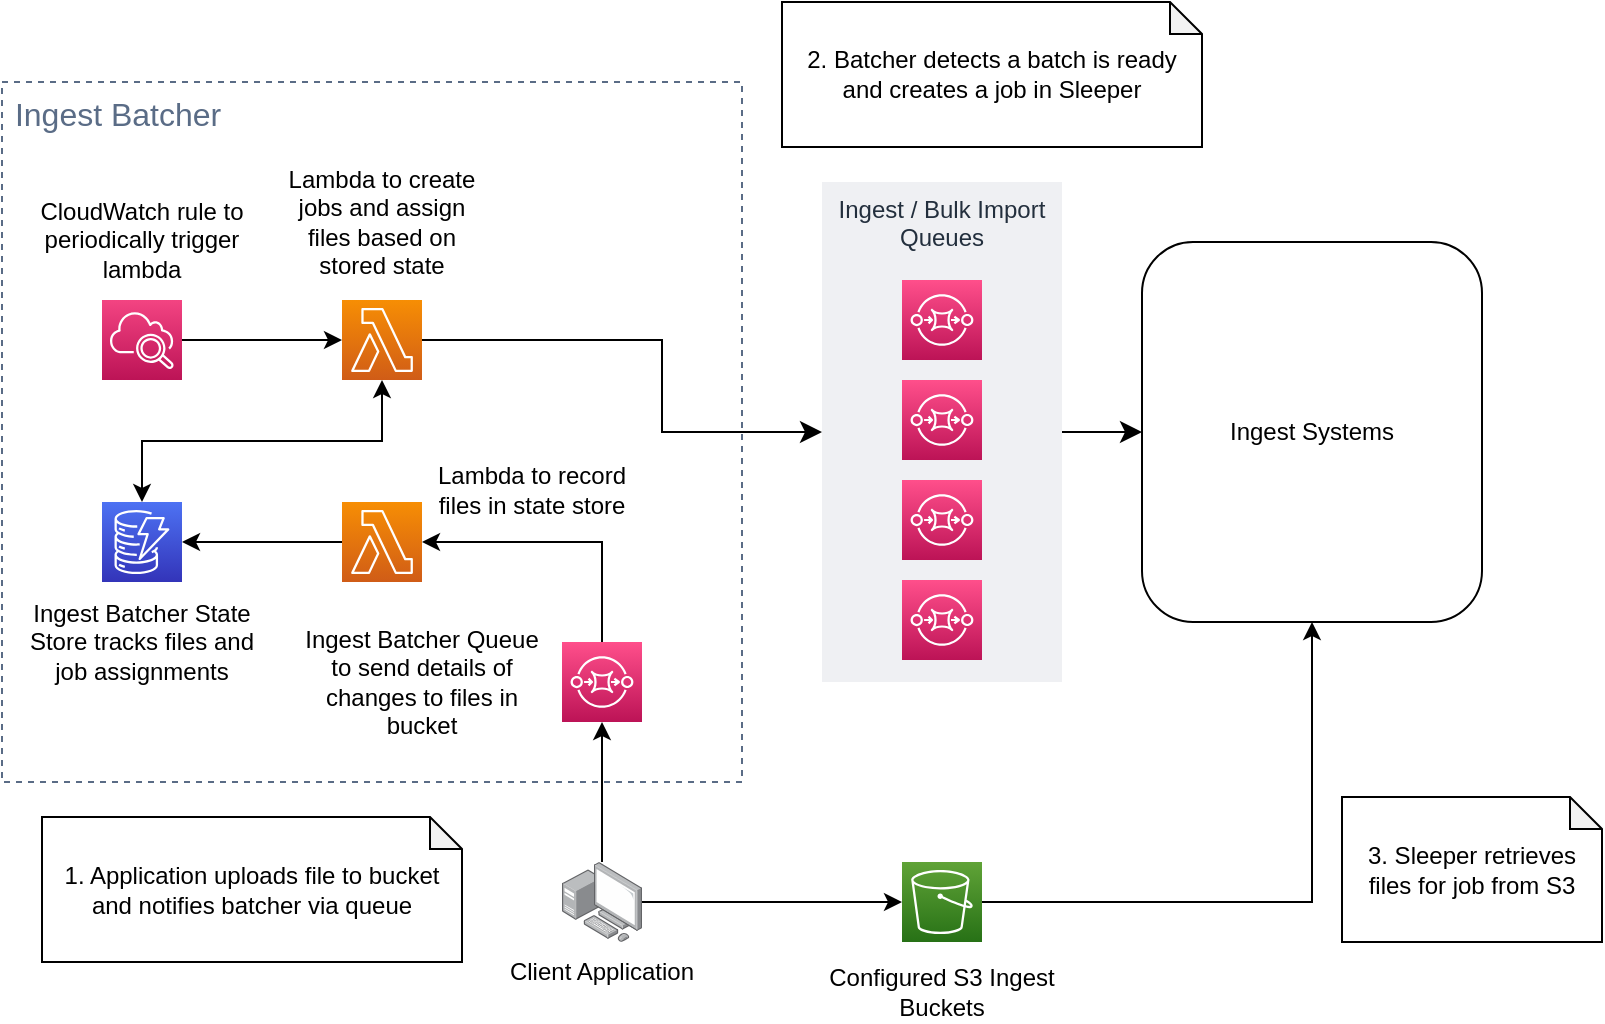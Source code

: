 <mxfile version="21.2.8" type="device">
  <diagram name="Page-1" id="bR9HOR6jf02DX5lBVoME">
    <mxGraphModel dx="1536" dy="861" grid="1" gridSize="10" guides="1" tooltips="1" connect="1" arrows="1" fold="1" page="1" pageScale="1" pageWidth="1169" pageHeight="827" math="0" shadow="0">
      <root>
        <mxCell id="0" />
        <mxCell id="1" parent="0" />
        <mxCell id="8lTLG8cXME6h-0I4ITZz-15" style="edgeStyle=none;curved=1;rounded=0;orthogonalLoop=1;jettySize=auto;html=1;fontSize=12;startSize=8;endSize=8;" edge="1" parent="1" source="8lTLG8cXME6h-0I4ITZz-12" target="IyrwF_sSJSI5K8-rsG6f-26">
          <mxGeometry relative="1" as="geometry" />
        </mxCell>
        <mxCell id="8lTLG8cXME6h-0I4ITZz-12" value="Ingest / Bulk Import Queues" style="fillColor=#EFF0F3;strokeColor=none;dashed=0;verticalAlign=top;fontStyle=0;fontColor=#232F3D;whiteSpace=wrap;html=1;fontSize=12;" vertex="1" parent="1">
          <mxGeometry x="600" y="270" width="120" height="250" as="geometry" />
        </mxCell>
        <mxCell id="8lTLG8cXME6h-0I4ITZz-7" value="&amp;nbsp;Ingest Batcher" style="fillColor=none;strokeColor=#5A6C86;dashed=1;verticalAlign=top;fontStyle=0;fontColor=#5A6C86;whiteSpace=wrap;html=1;fontSize=16;align=left;" vertex="1" parent="1">
          <mxGeometry x="190" y="220" width="370" height="350" as="geometry" />
        </mxCell>
        <mxCell id="8lTLG8cXME6h-0I4ITZz-19" style="edgeStyle=orthogonalEdgeStyle;rounded=0;orthogonalLoop=1;jettySize=auto;html=1;fontSize=12;startSize=8;endSize=8;" edge="1" parent="1" source="IyrwF_sSJSI5K8-rsG6f-1" target="8lTLG8cXME6h-0I4ITZz-12">
          <mxGeometry relative="1" as="geometry">
            <Array as="points">
              <mxPoint x="520" y="349" />
              <mxPoint x="520" y="395" />
            </Array>
          </mxGeometry>
        </mxCell>
        <mxCell id="IyrwF_sSJSI5K8-rsG6f-1" value="" style="sketch=0;points=[[0,0,0],[0.25,0,0],[0.5,0,0],[0.75,0,0],[1,0,0],[0,1,0],[0.25,1,0],[0.5,1,0],[0.75,1,0],[1,1,0],[0,0.25,0],[0,0.5,0],[0,0.75,0],[1,0.25,0],[1,0.5,0],[1,0.75,0]];outlineConnect=0;fontColor=#232F3E;gradientColor=#F78E04;gradientDirection=north;fillColor=#D05C17;strokeColor=#ffffff;dashed=0;verticalLabelPosition=bottom;verticalAlign=top;align=center;html=1;fontSize=12;fontStyle=0;aspect=fixed;shape=mxgraph.aws4.resourceIcon;resIcon=mxgraph.aws4.lambda;" parent="1" vertex="1">
          <mxGeometry x="360" y="329" width="40" height="40" as="geometry" />
        </mxCell>
        <mxCell id="IyrwF_sSJSI5K8-rsG6f-2" value="" style="sketch=0;points=[[0,0,0],[0.25,0,0],[0.5,0,0],[0.75,0,0],[1,0,0],[0,1,0],[0.25,1,0],[0.5,1,0],[0.75,1,0],[1,1,0],[0,0.25,0],[0,0.5,0],[0,0.75,0],[1,0.25,0],[1,0.5,0],[1,0.75,0]];outlineConnect=0;fontColor=#232F3E;gradientColor=#FF4F8B;gradientDirection=north;fillColor=#BC1356;strokeColor=#ffffff;dashed=0;verticalLabelPosition=bottom;verticalAlign=top;align=center;html=1;fontSize=12;fontStyle=0;aspect=fixed;shape=mxgraph.aws4.resourceIcon;resIcon=mxgraph.aws4.sqs;" parent="1" vertex="1">
          <mxGeometry x="470" y="500" width="40" height="40" as="geometry" />
        </mxCell>
        <mxCell id="IyrwF_sSJSI5K8-rsG6f-4" value="" style="sketch=0;points=[[0,0,0],[0.25,0,0],[0.5,0,0],[0.75,0,0],[1,0,0],[0,1,0],[0.25,1,0],[0.5,1,0],[0.75,1,0],[1,1,0],[0,0.25,0],[0,0.5,0],[0,0.75,0],[1,0.25,0],[1,0.5,0],[1,0.75,0]];outlineConnect=0;fontColor=#232F3E;gradientColor=#4D72F3;gradientDirection=north;fillColor=#3334B9;strokeColor=#ffffff;dashed=0;verticalLabelPosition=bottom;verticalAlign=top;align=center;html=1;fontSize=12;fontStyle=0;aspect=fixed;shape=mxgraph.aws4.resourceIcon;resIcon=mxgraph.aws4.dynamodb;" parent="1" vertex="1">
          <mxGeometry x="240" y="430" width="40" height="40" as="geometry" />
        </mxCell>
        <mxCell id="IyrwF_sSJSI5K8-rsG6f-6" value="" style="sketch=0;points=[[0,0,0],[0.25,0,0],[0.5,0,0],[0.75,0,0],[1,0,0],[0,1,0],[0.25,1,0],[0.5,1,0],[0.75,1,0],[1,1,0],[0,0.25,0],[0,0.5,0],[0,0.75,0],[1,0.25,0],[1,0.5,0],[1,0.75,0]];outlineConnect=0;fontColor=#232F3E;gradientColor=#FF4F8B;gradientDirection=north;fillColor=#BC1356;strokeColor=#ffffff;dashed=0;verticalLabelPosition=bottom;verticalAlign=top;align=center;html=1;fontSize=12;fontStyle=0;aspect=fixed;shape=mxgraph.aws4.resourceIcon;resIcon=mxgraph.aws4.sqs;" parent="1" vertex="1">
          <mxGeometry x="640" y="319" width="40" height="40" as="geometry" />
        </mxCell>
        <mxCell id="g8x8Qy_UaAUrV20m9tOx-10" style="edgeStyle=orthogonalEdgeStyle;rounded=0;orthogonalLoop=1;jettySize=auto;html=1;" edge="1" parent="1" source="IyrwF_sSJSI5K8-rsG6f-9" target="IyrwF_sSJSI5K8-rsG6f-1">
          <mxGeometry relative="1" as="geometry" />
        </mxCell>
        <mxCell id="IyrwF_sSJSI5K8-rsG6f-9" value="" style="sketch=0;points=[[0,0,0],[0.25,0,0],[0.5,0,0],[0.75,0,0],[1,0,0],[0,1,0],[0.25,1,0],[0.5,1,0],[0.75,1,0],[1,1,0],[0,0.25,0],[0,0.5,0],[0,0.75,0],[1,0.25,0],[1,0.5,0],[1,0.75,0]];points=[[0,0,0],[0.25,0,0],[0.5,0,0],[0.75,0,0],[1,0,0],[0,1,0],[0.25,1,0],[0.5,1,0],[0.75,1,0],[1,1,0],[0,0.25,0],[0,0.5,0],[0,0.75,0],[1,0.25,0],[1,0.5,0],[1,0.75,0]];outlineConnect=0;fontColor=#232F3E;gradientColor=#F34482;gradientDirection=north;fillColor=#BC1356;strokeColor=#ffffff;dashed=0;verticalLabelPosition=bottom;verticalAlign=top;align=center;html=1;fontSize=12;fontStyle=0;aspect=fixed;shape=mxgraph.aws4.resourceIcon;resIcon=mxgraph.aws4.cloudwatch_2;" parent="1" vertex="1">
          <mxGeometry x="240" y="329" width="40" height="40" as="geometry" />
        </mxCell>
        <mxCell id="IyrwF_sSJSI5K8-rsG6f-12" value="Ingest Batcher Queue to send details of changes to files in bucket" style="text;html=1;strokeColor=none;fillColor=none;align=center;verticalAlign=middle;whiteSpace=wrap;rounded=0;" parent="1" vertex="1">
          <mxGeometry x="340" y="490" width="120" height="60" as="geometry" />
        </mxCell>
        <mxCell id="IyrwF_sSJSI5K8-rsG6f-13" value="Ingest Batcher State Store tracks files and job assignments" style="text;html=1;strokeColor=none;fillColor=none;align=center;verticalAlign=middle;whiteSpace=wrap;rounded=0;" parent="1" vertex="1">
          <mxGeometry x="200" y="479" width="120" height="41" as="geometry" />
        </mxCell>
        <mxCell id="IyrwF_sSJSI5K8-rsG6f-15" value="" style="sketch=0;points=[[0,0,0],[0.25,0,0],[0.5,0,0],[0.75,0,0],[1,0,0],[0,1,0],[0.25,1,0],[0.5,1,0],[0.75,1,0],[1,1,0],[0,0.25,0],[0,0.5,0],[0,0.75,0],[1,0.25,0],[1,0.5,0],[1,0.75,0]];outlineConnect=0;fontColor=#232F3E;gradientColor=#FF4F8B;gradientDirection=north;fillColor=#BC1356;strokeColor=#ffffff;dashed=0;verticalLabelPosition=bottom;verticalAlign=top;align=center;html=1;fontSize=12;fontStyle=0;aspect=fixed;shape=mxgraph.aws4.resourceIcon;resIcon=mxgraph.aws4.sqs;" parent="1" vertex="1">
          <mxGeometry x="640" y="369" width="40" height="40" as="geometry" />
        </mxCell>
        <mxCell id="IyrwF_sSJSI5K8-rsG6f-16" value="" style="sketch=0;points=[[0,0,0],[0.25,0,0],[0.5,0,0],[0.75,0,0],[1,0,0],[0,1,0],[0.25,1,0],[0.5,1,0],[0.75,1,0],[1,1,0],[0,0.25,0],[0,0.5,0],[0,0.75,0],[1,0.25,0],[1,0.5,0],[1,0.75,0]];outlineConnect=0;fontColor=#232F3E;gradientColor=#FF4F8B;gradientDirection=north;fillColor=#BC1356;strokeColor=#ffffff;dashed=0;verticalLabelPosition=bottom;verticalAlign=top;align=center;html=1;fontSize=12;fontStyle=0;aspect=fixed;shape=mxgraph.aws4.resourceIcon;resIcon=mxgraph.aws4.sqs;" parent="1" vertex="1">
          <mxGeometry x="640" y="419" width="40" height="40" as="geometry" />
        </mxCell>
        <mxCell id="IyrwF_sSJSI5K8-rsG6f-17" value="" style="sketch=0;points=[[0,0,0],[0.25,0,0],[0.5,0,0],[0.75,0,0],[1,0,0],[0,1,0],[0.25,1,0],[0.5,1,0],[0.75,1,0],[1,1,0],[0,0.25,0],[0,0.5,0],[0,0.75,0],[1,0.25,0],[1,0.5,0],[1,0.75,0]];outlineConnect=0;fontColor=#232F3E;gradientColor=#FF4F8B;gradientDirection=north;fillColor=#BC1356;strokeColor=#ffffff;dashed=0;verticalLabelPosition=bottom;verticalAlign=top;align=center;html=1;fontSize=12;fontStyle=0;aspect=fixed;shape=mxgraph.aws4.resourceIcon;resIcon=mxgraph.aws4.sqs;" parent="1" vertex="1">
          <mxGeometry x="640" y="469" width="40" height="40" as="geometry" />
        </mxCell>
        <mxCell id="IyrwF_sSJSI5K8-rsG6f-18" value="CloudWatch rule to periodically trigger lambda" style="text;html=1;strokeColor=none;fillColor=none;align=center;verticalAlign=middle;whiteSpace=wrap;rounded=0;" parent="1" vertex="1">
          <mxGeometry x="200" y="279" width="120" height="40" as="geometry" />
        </mxCell>
        <mxCell id="IyrwF_sSJSI5K8-rsG6f-19" value="Lambda to create jobs and assign files based on stored state" style="text;html=1;strokeColor=none;fillColor=none;align=center;verticalAlign=middle;whiteSpace=wrap;rounded=0;" parent="1" vertex="1">
          <mxGeometry x="325" y="260" width="110" height="59" as="geometry" />
        </mxCell>
        <mxCell id="IyrwF_sSJSI5K8-rsG6f-28" style="edgeStyle=orthogonalEdgeStyle;rounded=0;orthogonalLoop=1;jettySize=auto;html=1;exitX=1;exitY=0.5;exitDx=0;exitDy=0;exitPerimeter=0;entryX=0.5;entryY=1;entryDx=0;entryDy=0;" parent="1" source="IyrwF_sSJSI5K8-rsG6f-20" target="IyrwF_sSJSI5K8-rsG6f-26" edge="1">
          <mxGeometry relative="1" as="geometry" />
        </mxCell>
        <mxCell id="IyrwF_sSJSI5K8-rsG6f-20" value="" style="sketch=0;points=[[0,0,0],[0.25,0,0],[0.5,0,0],[0.75,0,0],[1,0,0],[0,1,0],[0.25,1,0],[0.5,1,0],[0.75,1,0],[1,1,0],[0,0.25,0],[0,0.5,0],[0,0.75,0],[1,0.25,0],[1,0.5,0],[1,0.75,0]];outlineConnect=0;fontColor=#232F3E;gradientColor=#60A337;gradientDirection=north;fillColor=#277116;strokeColor=#ffffff;dashed=0;verticalLabelPosition=bottom;verticalAlign=top;align=center;html=1;fontSize=12;fontStyle=0;aspect=fixed;shape=mxgraph.aws4.resourceIcon;resIcon=mxgraph.aws4.s3;" parent="1" vertex="1">
          <mxGeometry x="640" y="610" width="40" height="40" as="geometry" />
        </mxCell>
        <mxCell id="IyrwF_sSJSI5K8-rsG6f-32" style="edgeStyle=orthogonalEdgeStyle;rounded=0;orthogonalLoop=1;jettySize=auto;html=1;entryX=0;entryY=0.5;entryDx=0;entryDy=0;entryPerimeter=0;" parent="1" source="IyrwF_sSJSI5K8-rsG6f-21" target="IyrwF_sSJSI5K8-rsG6f-20" edge="1">
          <mxGeometry relative="1" as="geometry" />
        </mxCell>
        <mxCell id="g8x8Qy_UaAUrV20m9tOx-13" style="rounded=0;orthogonalLoop=1;jettySize=auto;html=1;entryX=0.5;entryY=1;entryDx=0;entryDy=0;entryPerimeter=0;edgeStyle=orthogonalEdgeStyle;" edge="1" parent="1" source="IyrwF_sSJSI5K8-rsG6f-21" target="IyrwF_sSJSI5K8-rsG6f-2">
          <mxGeometry relative="1" as="geometry">
            <mxPoint x="490.0" y="610" as="sourcePoint" />
          </mxGeometry>
        </mxCell>
        <mxCell id="IyrwF_sSJSI5K8-rsG6f-21" value="" style="image;points=[];aspect=fixed;html=1;align=center;shadow=0;dashed=0;image=img/lib/allied_telesis/computer_and_terminals/Personal_Computer_with_Server.svg;" parent="1" vertex="1">
          <mxGeometry x="470" y="610" width="40" height="40" as="geometry" />
        </mxCell>
        <mxCell id="IyrwF_sSJSI5K8-rsG6f-22" value="Configured S3 Ingest Buckets" style="text;html=1;strokeColor=none;fillColor=none;align=center;verticalAlign=middle;whiteSpace=wrap;rounded=0;" parent="1" vertex="1">
          <mxGeometry x="595" y="660" width="130" height="30" as="geometry" />
        </mxCell>
        <mxCell id="IyrwF_sSJSI5K8-rsG6f-23" value="Client Application" style="text;html=1;strokeColor=none;fillColor=none;align=center;verticalAlign=middle;whiteSpace=wrap;rounded=0;" parent="1" vertex="1">
          <mxGeometry x="430" y="650" width="120" height="30" as="geometry" />
        </mxCell>
        <mxCell id="IyrwF_sSJSI5K8-rsG6f-26" value="Ingest Systems" style="rounded=1;whiteSpace=wrap;html=1;" parent="1" vertex="1">
          <mxGeometry x="760" y="300" width="170" height="190" as="geometry" />
        </mxCell>
        <mxCell id="g8x8Qy_UaAUrV20m9tOx-2" value="" style="endArrow=classic;html=1;rounded=0;exitX=0.5;exitY=0;exitDx=0;exitDy=0;exitPerimeter=0;entryX=0.5;entryY=1;entryDx=0;entryDy=0;entryPerimeter=0;edgeStyle=orthogonalEdgeStyle;startArrow=classic;startFill=1;" edge="1" parent="1" source="IyrwF_sSJSI5K8-rsG6f-4" target="IyrwF_sSJSI5K8-rsG6f-1">
          <mxGeometry width="50" height="50" relative="1" as="geometry">
            <mxPoint x="490" y="400" as="sourcePoint" />
            <mxPoint x="540" y="350" as="targetPoint" />
          </mxGeometry>
        </mxCell>
        <mxCell id="g8x8Qy_UaAUrV20m9tOx-5" value="" style="sketch=0;points=[[0,0,0],[0.25,0,0],[0.5,0,0],[0.75,0,0],[1,0,0],[0,1,0],[0.25,1,0],[0.5,1,0],[0.75,1,0],[1,1,0],[0,0.25,0],[0,0.5,0],[0,0.75,0],[1,0.25,0],[1,0.5,0],[1,0.75,0]];outlineConnect=0;fontColor=#232F3E;gradientColor=#F78E04;gradientDirection=north;fillColor=#D05C17;strokeColor=#ffffff;dashed=0;verticalLabelPosition=bottom;verticalAlign=top;align=center;html=1;fontSize=12;fontStyle=0;aspect=fixed;shape=mxgraph.aws4.resourceIcon;resIcon=mxgraph.aws4.lambda;" vertex="1" parent="1">
          <mxGeometry x="360" y="430" width="40" height="40" as="geometry" />
        </mxCell>
        <mxCell id="g8x8Qy_UaAUrV20m9tOx-6" value="" style="endArrow=classic;html=1;rounded=0;entryX=1;entryY=0.5;entryDx=0;entryDy=0;entryPerimeter=0;exitX=0.5;exitY=0;exitDx=0;exitDy=0;exitPerimeter=0;edgeStyle=orthogonalEdgeStyle;" edge="1" parent="1" source="IyrwF_sSJSI5K8-rsG6f-2" target="g8x8Qy_UaAUrV20m9tOx-5">
          <mxGeometry width="50" height="50" relative="1" as="geometry">
            <mxPoint x="360" y="479" as="sourcePoint" />
            <mxPoint x="410" y="429" as="targetPoint" />
          </mxGeometry>
        </mxCell>
        <mxCell id="g8x8Qy_UaAUrV20m9tOx-7" value="" style="endArrow=classic;html=1;rounded=0;entryX=1;entryY=0.5;entryDx=0;entryDy=0;entryPerimeter=0;exitX=0;exitY=0.5;exitDx=0;exitDy=0;exitPerimeter=0;edgeStyle=orthogonalEdgeStyle;" edge="1" parent="1" source="g8x8Qy_UaAUrV20m9tOx-5" target="IyrwF_sSJSI5K8-rsG6f-4">
          <mxGeometry width="50" height="50" relative="1" as="geometry">
            <mxPoint x="490" y="439" as="sourcePoint" />
            <mxPoint x="540" y="389" as="targetPoint" />
          </mxGeometry>
        </mxCell>
        <mxCell id="g8x8Qy_UaAUrV20m9tOx-8" value="Lambda to record files in state store" style="text;html=1;strokeColor=none;fillColor=none;align=center;verticalAlign=middle;whiteSpace=wrap;rounded=0;" vertex="1" parent="1">
          <mxGeometry x="400" y="409" width="110" height="30" as="geometry" />
        </mxCell>
        <mxCell id="8lTLG8cXME6h-0I4ITZz-22" value="1. Application uploads file to bucket and notifies batcher via queue" style="shape=note;whiteSpace=wrap;html=1;backgroundOutline=1;darkOpacity=0.05;fontSize=12;size=16;" vertex="1" parent="1">
          <mxGeometry x="210" y="587.5" width="210" height="72.5" as="geometry" />
        </mxCell>
        <mxCell id="8lTLG8cXME6h-0I4ITZz-23" value="2. Batcher detects a batch is ready and creates a job in Sleeper" style="shape=note;whiteSpace=wrap;html=1;backgroundOutline=1;darkOpacity=0.05;fontSize=12;size=16;" vertex="1" parent="1">
          <mxGeometry x="580" y="180" width="210" height="72.5" as="geometry" />
        </mxCell>
        <mxCell id="8lTLG8cXME6h-0I4ITZz-24" value="3. Sleeper retrieves files for job from S3" style="shape=note;whiteSpace=wrap;html=1;backgroundOutline=1;darkOpacity=0.05;fontSize=12;size=16;" vertex="1" parent="1">
          <mxGeometry x="860" y="577.5" width="130" height="72.5" as="geometry" />
        </mxCell>
      </root>
    </mxGraphModel>
  </diagram>
</mxfile>
